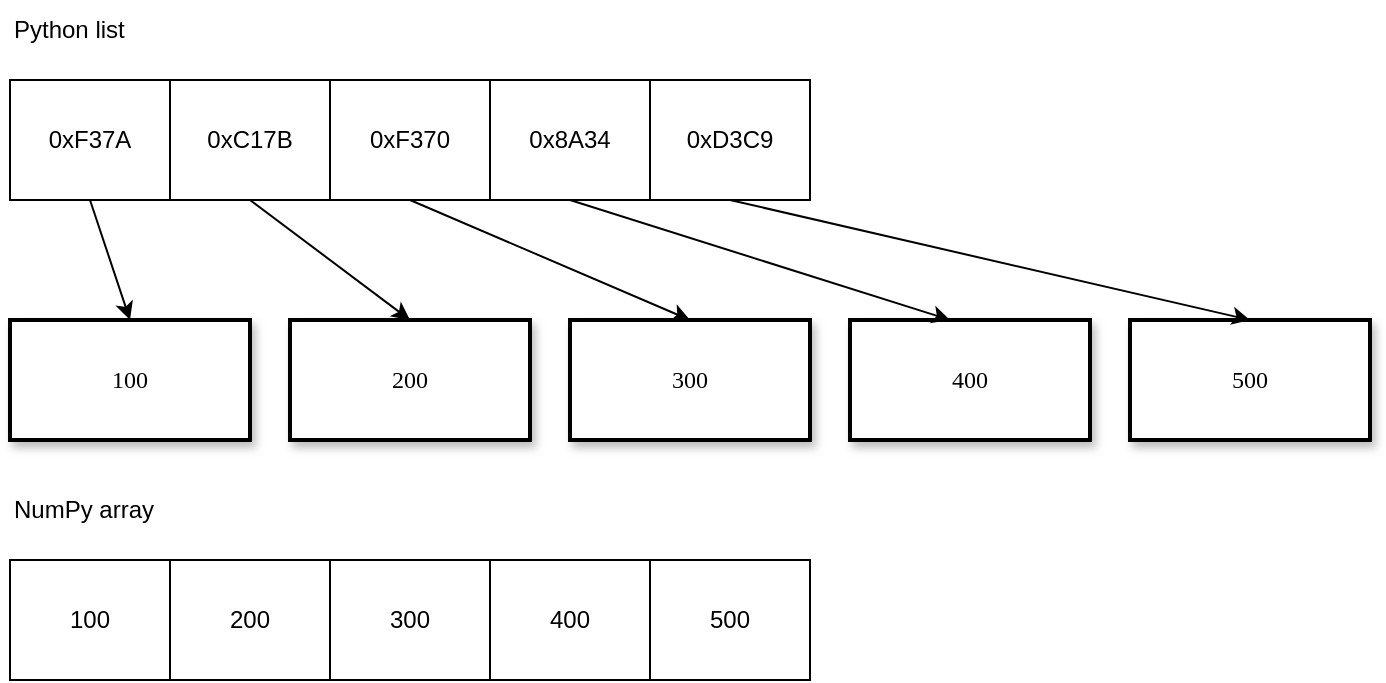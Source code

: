<mxfile version="20.5.1" type="device"><diagram name="Page-1" id="10a91c8b-09ff-31b1-d368-03940ed4cc9e"><mxGraphModel dx="848" dy="556" grid="1" gridSize="10" guides="1" tooltips="1" connect="1" arrows="1" fold="1" page="1" pageScale="1" pageWidth="1100" pageHeight="850" background="none" math="0" shadow="0"><root><mxCell id="0"/><mxCell id="1" parent="0"/><mxCell id="62893188c0fa7362-11" value="&lt;span&gt;500&lt;/span&gt;" style="whiteSpace=wrap;html=1;rounded=0;shadow=1;labelBackgroundColor=none;strokeWidth=2;fontFamily=Verdana;fontSize=12;align=center;" parent="1" vertex="1"><mxGeometry x="600" y="200" width="120" height="60" as="geometry"/></mxCell><mxCell id="62893188c0fa7362-20" value="100" style="whiteSpace=wrap;html=1;rounded=0;shadow=1;labelBackgroundColor=none;strokeWidth=2;fontFamily=Verdana;fontSize=12;align=center;" parent="1" vertex="1"><mxGeometry x="40" y="200" width="120" height="60" as="geometry"/></mxCell><mxCell id="62893188c0fa7362-21" value="&lt;span&gt;200&lt;/span&gt;" style="whiteSpace=wrap;html=1;rounded=0;shadow=1;labelBackgroundColor=none;strokeWidth=2;fontFamily=Verdana;fontSize=12;align=center;" parent="1" vertex="1"><mxGeometry x="180" y="200" width="120" height="60" as="geometry"/></mxCell><mxCell id="62893188c0fa7362-22" value="&lt;span&gt;300&lt;/span&gt;" style="whiteSpace=wrap;html=1;rounded=0;shadow=1;labelBackgroundColor=none;strokeWidth=2;fontFamily=Verdana;fontSize=12;align=center;" parent="1" vertex="1"><mxGeometry x="320" y="200" width="120" height="60" as="geometry"/></mxCell><mxCell id="62893188c0fa7362-23" value="&lt;span&gt;400&lt;/span&gt;" style="whiteSpace=wrap;html=1;rounded=0;shadow=1;labelBackgroundColor=none;strokeWidth=2;fontFamily=Verdana;fontSize=12;align=center;" parent="1" vertex="1"><mxGeometry x="460" y="200" width="120" height="60" as="geometry"/></mxCell><mxCell id="Y8_bPSGGuKivX3uP8L9z-1" value="" style="endArrow=classic;html=1;rounded=0;entryX=0.5;entryY=0;entryDx=0;entryDy=0;exitX=0.5;exitY=1;exitDx=0;exitDy=0;" edge="1" parent="1" source="Y8_bPSGGuKivX3uP8L9z-13" target="62893188c0fa7362-20"><mxGeometry width="50" height="50" relative="1" as="geometry"><mxPoint x="70" y="150" as="sourcePoint"/><mxPoint x="110" y="150" as="targetPoint"/></mxGeometry></mxCell><mxCell id="Y8_bPSGGuKivX3uP8L9z-2" value="" style="endArrow=classic;html=1;rounded=0;exitX=0.5;exitY=1;exitDx=0;exitDy=0;entryX=0.5;entryY=0;entryDx=0;entryDy=0;" edge="1" parent="1" source="Y8_bPSGGuKivX3uP8L9z-14" target="62893188c0fa7362-21"><mxGeometry width="50" height="50" relative="1" as="geometry"><mxPoint x="320" y="199.5" as="sourcePoint"/><mxPoint x="260" y="170" as="targetPoint"/></mxGeometry></mxCell><mxCell id="Y8_bPSGGuKivX3uP8L9z-3" value="" style="endArrow=classic;html=1;rounded=0;exitX=0.5;exitY=1;exitDx=0;exitDy=0;entryX=0.5;entryY=0;entryDx=0;entryDy=0;" edge="1" parent="1" source="Y8_bPSGGuKivX3uP8L9z-15" target="62893188c0fa7362-22"><mxGeometry width="50" height="50" relative="1" as="geometry"><mxPoint x="480" y="199.5" as="sourcePoint"/><mxPoint x="420" y="170" as="targetPoint"/></mxGeometry></mxCell><mxCell id="Y8_bPSGGuKivX3uP8L9z-4" value="" style="endArrow=classic;html=1;rounded=0;exitX=0.5;exitY=1;exitDx=0;exitDy=0;entryX=0.417;entryY=0;entryDx=0;entryDy=0;entryPerimeter=0;" edge="1" parent="1" source="Y8_bPSGGuKivX3uP8L9z-16" target="62893188c0fa7362-23"><mxGeometry width="50" height="50" relative="1" as="geometry"><mxPoint x="530" y="150" as="sourcePoint"/><mxPoint x="570" y="150" as="targetPoint"/></mxGeometry></mxCell><mxCell id="Y8_bPSGGuKivX3uP8L9z-5" value="100" style="rounded=0;whiteSpace=wrap;html=1;" vertex="1" parent="1"><mxGeometry x="40" y="320" width="80" height="60" as="geometry"/></mxCell><mxCell id="Y8_bPSGGuKivX3uP8L9z-6" value="200" style="rounded=0;whiteSpace=wrap;html=1;" vertex="1" parent="1"><mxGeometry x="120" y="320" width="80" height="60" as="geometry"/></mxCell><mxCell id="Y8_bPSGGuKivX3uP8L9z-7" value="300" style="rounded=0;whiteSpace=wrap;html=1;" vertex="1" parent="1"><mxGeometry x="200" y="320" width="80" height="60" as="geometry"/></mxCell><mxCell id="Y8_bPSGGuKivX3uP8L9z-8" value="400" style="rounded=0;whiteSpace=wrap;html=1;" vertex="1" parent="1"><mxGeometry x="280" y="320" width="80" height="60" as="geometry"/></mxCell><mxCell id="Y8_bPSGGuKivX3uP8L9z-9" value="500" style="rounded=0;whiteSpace=wrap;html=1;" vertex="1" parent="1"><mxGeometry x="360" y="320" width="80" height="60" as="geometry"/></mxCell><mxCell id="Y8_bPSGGuKivX3uP8L9z-10" value="Python list" style="text;html=1;strokeColor=none;fillColor=none;align=left;verticalAlign=middle;whiteSpace=wrap;rounded=0;" vertex="1" parent="1"><mxGeometry x="40" y="40" width="80" height="30" as="geometry"/></mxCell><mxCell id="Y8_bPSGGuKivX3uP8L9z-11" value="NumPy array" style="text;html=1;strokeColor=none;fillColor=none;align=left;verticalAlign=middle;whiteSpace=wrap;rounded=0;" vertex="1" parent="1"><mxGeometry x="40" y="280" width="80" height="30" as="geometry"/></mxCell><mxCell id="Y8_bPSGGuKivX3uP8L9z-13" value="0xF37A" style="rounded=0;whiteSpace=wrap;html=1;" vertex="1" parent="1"><mxGeometry x="40" y="80" width="80" height="60" as="geometry"/></mxCell><mxCell id="Y8_bPSGGuKivX3uP8L9z-14" value="0xC17B" style="rounded=0;whiteSpace=wrap;html=1;" vertex="1" parent="1"><mxGeometry x="120" y="80" width="80" height="60" as="geometry"/></mxCell><mxCell id="Y8_bPSGGuKivX3uP8L9z-15" value="0xF370" style="rounded=0;whiteSpace=wrap;html=1;" vertex="1" parent="1"><mxGeometry x="200" y="80" width="80" height="60" as="geometry"/></mxCell><mxCell id="Y8_bPSGGuKivX3uP8L9z-16" value="0x8A34" style="rounded=0;whiteSpace=wrap;html=1;" vertex="1" parent="1"><mxGeometry x="280" y="80" width="80" height="60" as="geometry"/></mxCell><mxCell id="Y8_bPSGGuKivX3uP8L9z-17" value="0xD3C9" style="rounded=0;whiteSpace=wrap;html=1;" vertex="1" parent="1"><mxGeometry x="360" y="80" width="80" height="60" as="geometry"/></mxCell><mxCell id="Y8_bPSGGuKivX3uP8L9z-19" value="" style="endArrow=classic;html=1;rounded=0;exitX=0.5;exitY=1;exitDx=0;exitDy=0;entryX=0.5;entryY=0;entryDx=0;entryDy=0;" edge="1" parent="1" source="Y8_bPSGGuKivX3uP8L9z-17" target="62893188c0fa7362-11"><mxGeometry width="50" height="50" relative="1" as="geometry"><mxPoint x="500" y="140" as="sourcePoint"/><mxPoint x="680" y="160" as="targetPoint"/></mxGeometry></mxCell></root></mxGraphModel></diagram></mxfile>
